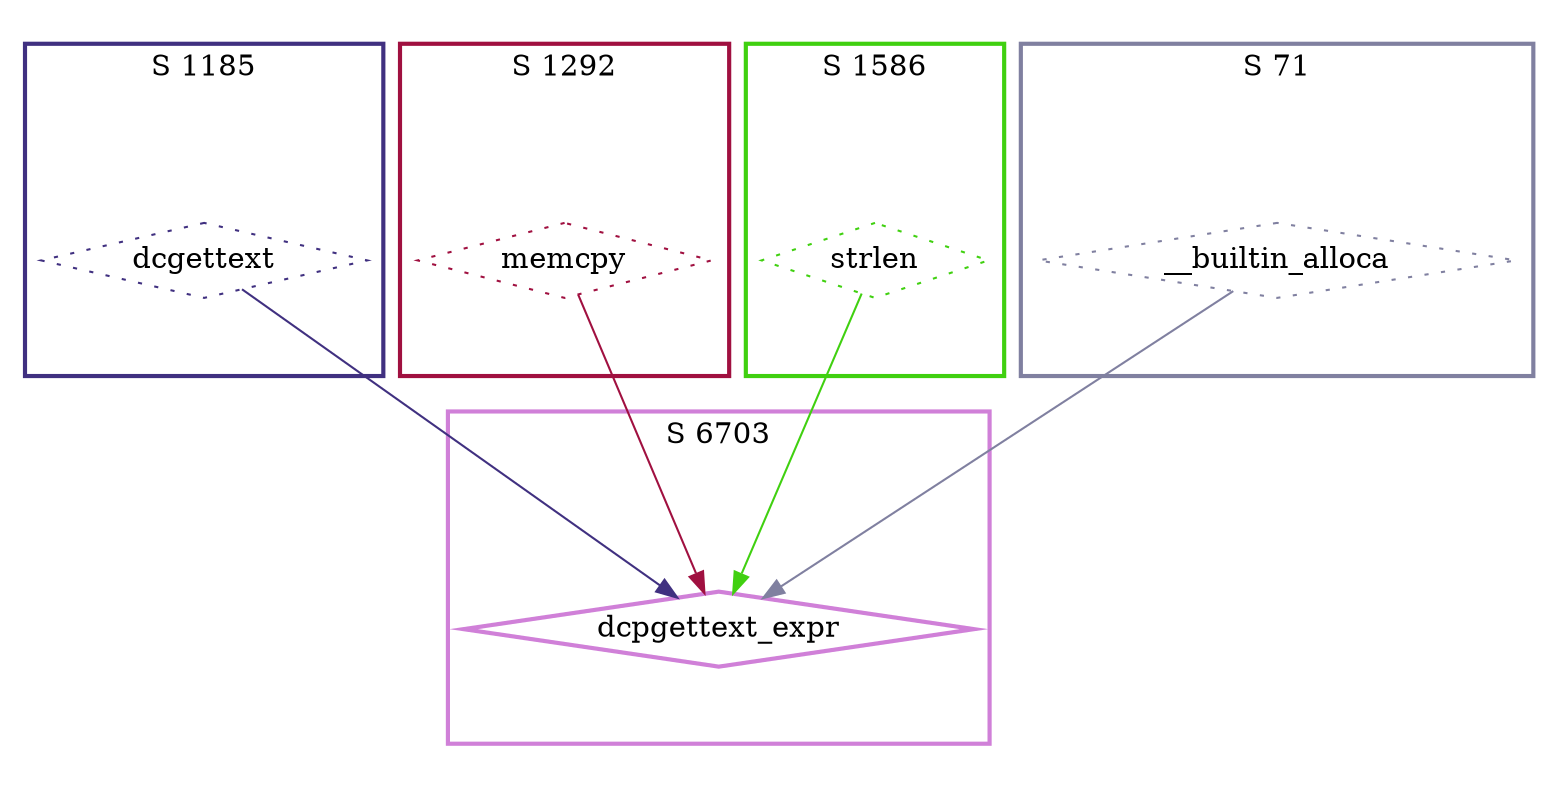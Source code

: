 digraph G {
  ratio=0.500000;
  "UV dcpgettext_expr (6703)" [shape=diamond, label="dcpgettext_expr",
                               color="#D080D8", style=bold];
  "UV dcgettext (1185)" [shape=diamond, label="dcgettext", color="#403080",
                         style=dotted];
  "UV memcpy (1292)" [shape=diamond, label="memcpy", color="#A01040",
                      style=dotted];
  "UV strlen (1586)" [shape=diamond, label="strlen", color="#40D010",
                      style=dotted];
  "UV __builtin_alloca (71)" [shape=diamond, label="__builtin_alloca",
                              color="#8080A0", style=dotted];
  
  subgraph cluster_1586 { label="S 1586";
    color="#40D010";
    style=bold;
    "UV strlen (1586)"; };
  subgraph cluster_71 { label="S 71";
    color="#8080A0";
    style=bold;
    "UV __builtin_alloca (71)"; };
  subgraph cluster_6703 { label="S 6703";
    color="#D080D8";
    style=bold;
    "UV dcpgettext_expr (6703)"; };
  subgraph cluster_1292 { label="S 1292";
    color="#A01040";
    style=bold;
    "UV memcpy (1292)"; };
  subgraph cluster_1185 { label="S 1185";
    color="#403080";
    style=bold;
    "UV dcgettext (1185)"; };
  
  "UV dcgettext (1185)" -> "UV dcpgettext_expr (6703)" [color="#403080"];
  "UV memcpy (1292)" -> "UV dcpgettext_expr (6703)" [color="#A01040"];
  "UV strlen (1586)" -> "UV dcpgettext_expr (6703)" [color="#40D010"];
  "UV __builtin_alloca (71)" -> "UV dcpgettext_expr (6703)" [color="#8080A0"];
  
  }